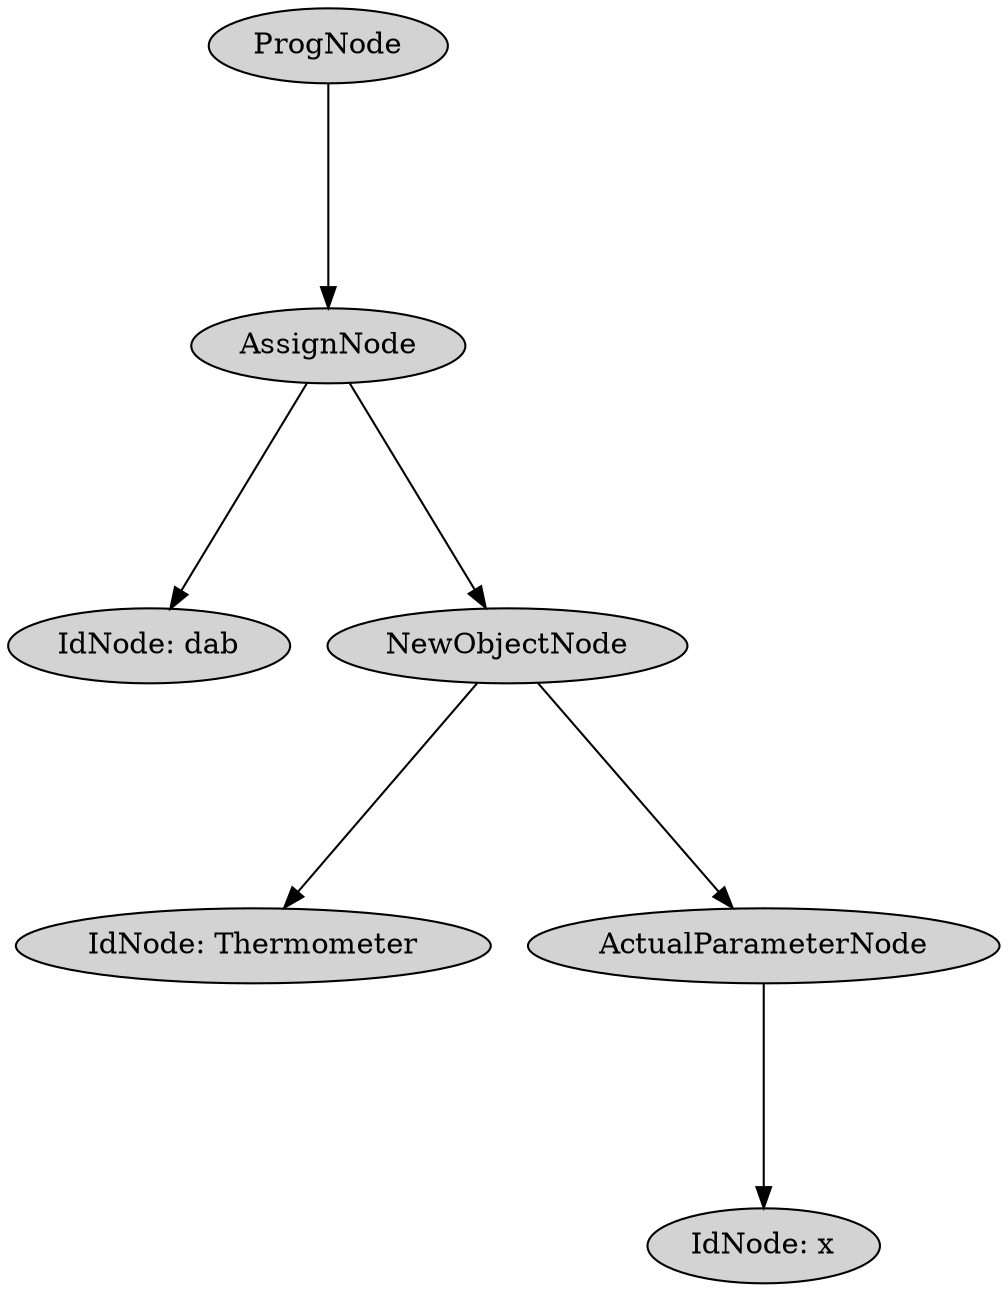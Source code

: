 digraph G {
	graph [ranksep=1.5 ratio=fill]
	node [style=filled]
	8784584468095 [label=ProgNode]
	8784584468912 [label=AssignNode]
	8784584468095 -> 8784584468912
	8784584468933 [label="IdNode: dab"]
	8784584468912 -> 8784584468933
	8784584468961 [label=NewObjectNode]
	8784584468912 -> 8784584468961
	-9223363252270306844 [label="IdNode: Thermometer"]
	8784584468961 -> -9223363252270306844
	-9223363252270306851 [label=ActualParameterNode]
	8784584468961 -> -9223363252270306851
	-9223363252270301422 [label="IdNode: x"]
	-9223363252270306851 -> -9223363252270301422
	overlap=false
}
